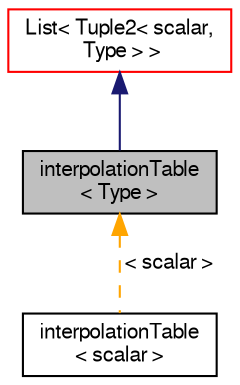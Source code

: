 digraph "interpolationTable&lt; Type &gt;"
{
  bgcolor="transparent";
  edge [fontname="FreeSans",fontsize="10",labelfontname="FreeSans",labelfontsize="10"];
  node [fontname="FreeSans",fontsize="10",shape=record];
  Node0 [label="interpolationTable\l\< Type \>",height=0.2,width=0.4,color="black", fillcolor="grey75", style="filled", fontcolor="black"];
  Node1 -> Node0 [dir="back",color="midnightblue",fontsize="10",style="solid",fontname="FreeSans"];
  Node1 [label="List\< Tuple2\< scalar,\l Type \> \>",height=0.2,width=0.4,color="red",URL="$a25694.html"];
  Node0 -> Node5 [dir="back",color="orange",fontsize="10",style="dashed",label=" \< scalar \>" ,fontname="FreeSans"];
  Node5 [label="interpolationTable\l\< scalar \>",height=0.2,width=0.4,color="black",URL="$a26734.html"];
}
